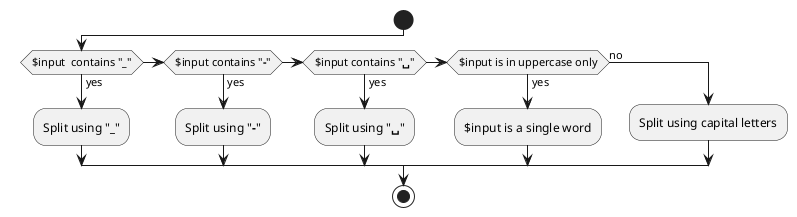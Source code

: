 @startuml
start
if ($input  contains "**_**") then (yes)
  :Split using "**_**";
elseif ($input contains "**-**") then (yes)
  :Split using "**-**";
elseif ($input contains "**␣**") then (yes)
  :Split using "**␣**";
elseif ($input is in uppercase only) then (yes)
  :$input is a single word;
else (no)
  :Split using capital letters;
endif
stop
@enduml
